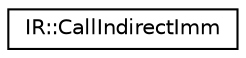 digraph "Graphical Class Hierarchy"
{
  edge [fontname="Helvetica",fontsize="10",labelfontname="Helvetica",labelfontsize="10"];
  node [fontname="Helvetica",fontsize="10",shape=record];
  rankdir="LR";
  Node0 [label="IR::CallIndirectImm",height=0.2,width=0.4,color="black", fillcolor="white", style="filled",URL="$struct_i_r_1_1_call_indirect_imm.html"];
}
